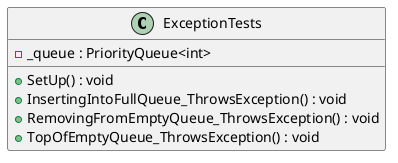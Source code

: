 @startuml
class ExceptionTests {
    - _queue : PriorityQueue<int>
    + SetUp() : void
    + InsertingIntoFullQueue_ThrowsException() : void
    + RemovingFromEmptyQueue_ThrowsException() : void
    + TopOfEmptyQueue_ThrowsException() : void
}
@enduml
